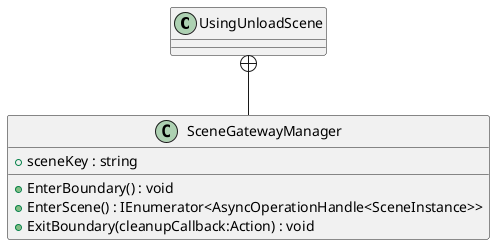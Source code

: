 @startuml
class UsingUnloadScene {
}
class SceneGatewayManager {
    + sceneKey : string
    + EnterBoundary() : void
    + EnterScene() : IEnumerator<AsyncOperationHandle<SceneInstance>>
    + ExitBoundary(cleanupCallback:Action) : void
}
UsingUnloadScene +-- SceneGatewayManager
@enduml
